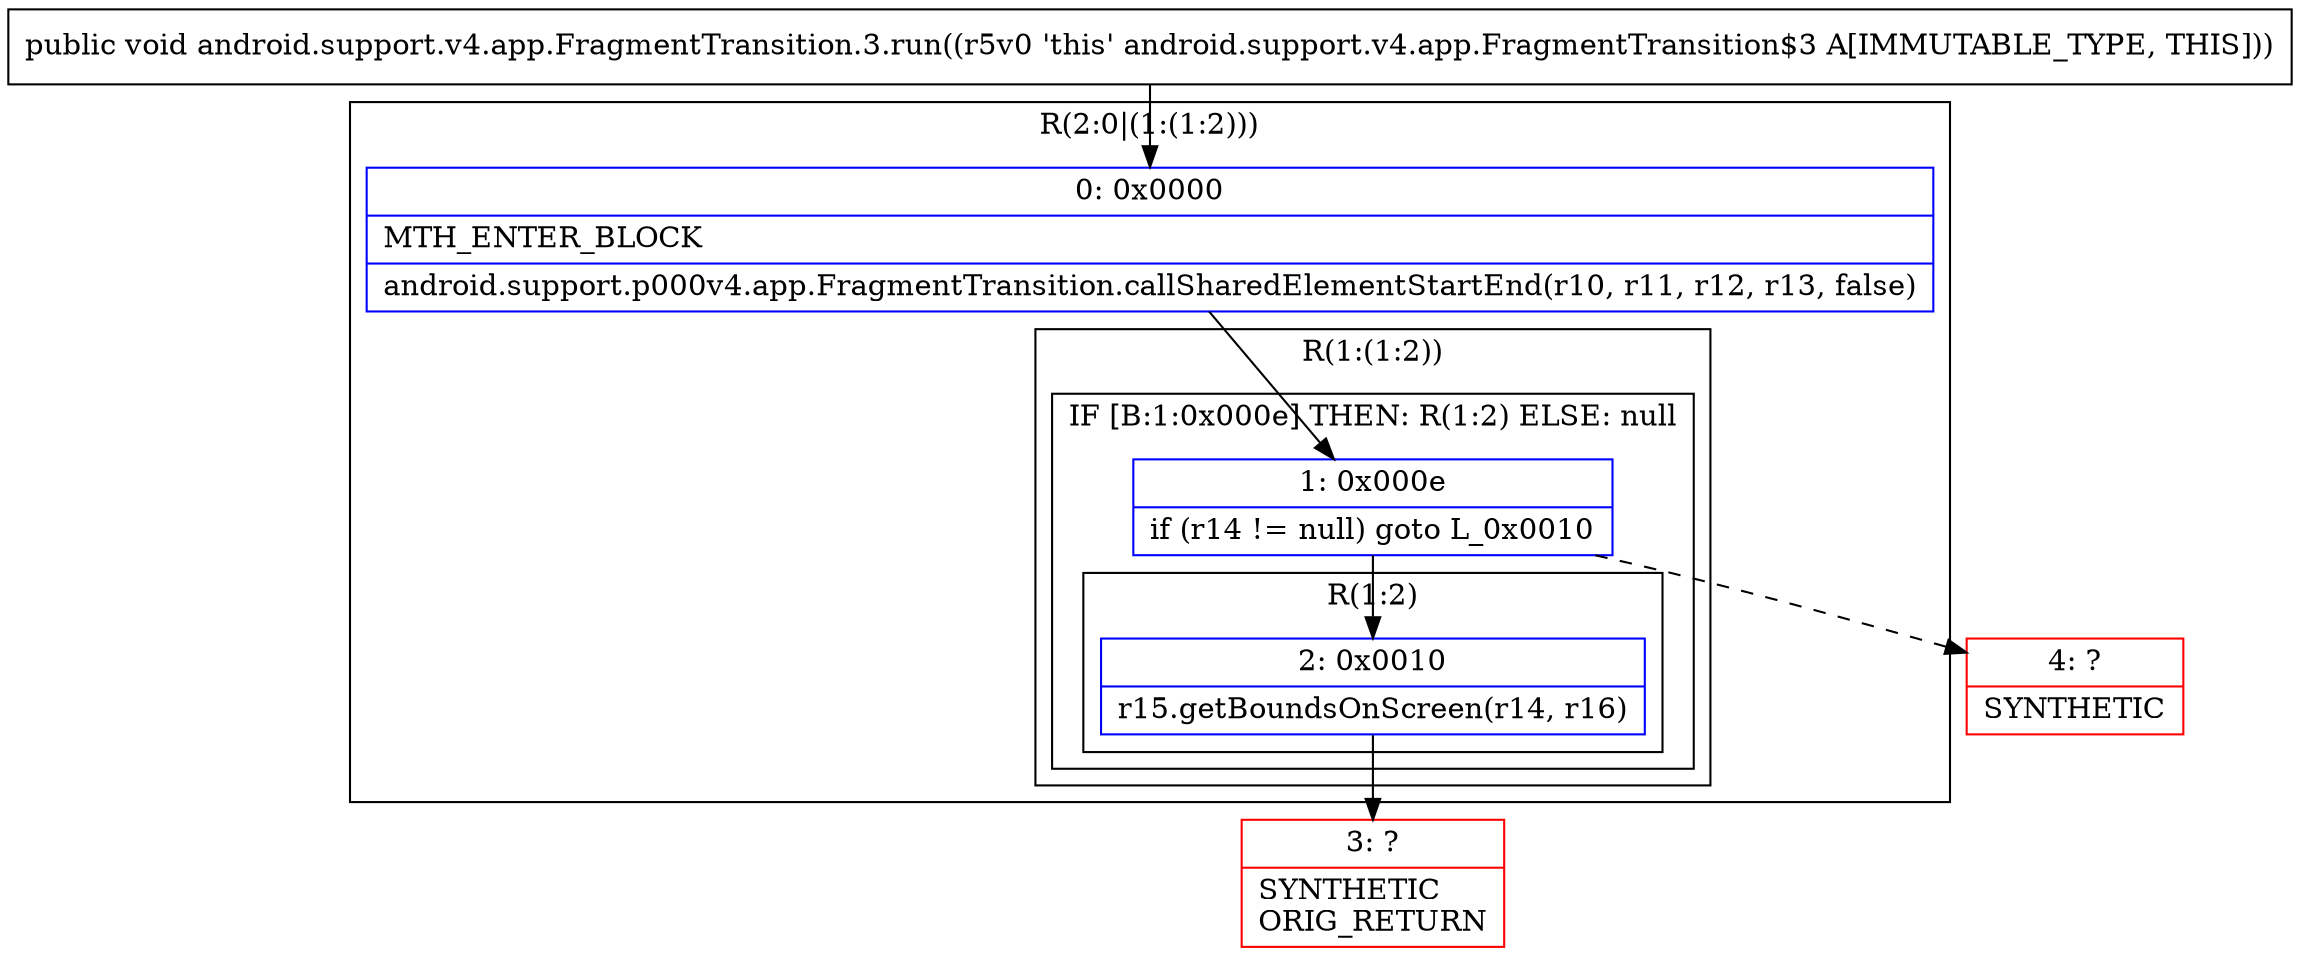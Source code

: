 digraph "CFG forandroid.support.v4.app.FragmentTransition.3.run()V" {
subgraph cluster_Region_1693324633 {
label = "R(2:0|(1:(1:2)))";
node [shape=record,color=blue];
Node_0 [shape=record,label="{0\:\ 0x0000|MTH_ENTER_BLOCK\l|android.support.p000v4.app.FragmentTransition.callSharedElementStartEnd(r10, r11, r12, r13, false)\l}"];
subgraph cluster_Region_451837634 {
label = "R(1:(1:2))";
node [shape=record,color=blue];
subgraph cluster_IfRegion_1973136243 {
label = "IF [B:1:0x000e] THEN: R(1:2) ELSE: null";
node [shape=record,color=blue];
Node_1 [shape=record,label="{1\:\ 0x000e|if (r14 != null) goto L_0x0010\l}"];
subgraph cluster_Region_384690329 {
label = "R(1:2)";
node [shape=record,color=blue];
Node_2 [shape=record,label="{2\:\ 0x0010|r15.getBoundsOnScreen(r14, r16)\l}"];
}
}
}
}
Node_3 [shape=record,color=red,label="{3\:\ ?|SYNTHETIC\lORIG_RETURN\l}"];
Node_4 [shape=record,color=red,label="{4\:\ ?|SYNTHETIC\l}"];
MethodNode[shape=record,label="{public void android.support.v4.app.FragmentTransition.3.run((r5v0 'this' android.support.v4.app.FragmentTransition$3 A[IMMUTABLE_TYPE, THIS])) }"];
MethodNode -> Node_0;
Node_0 -> Node_1;
Node_1 -> Node_2;
Node_1 -> Node_4[style=dashed];
Node_2 -> Node_3;
}

